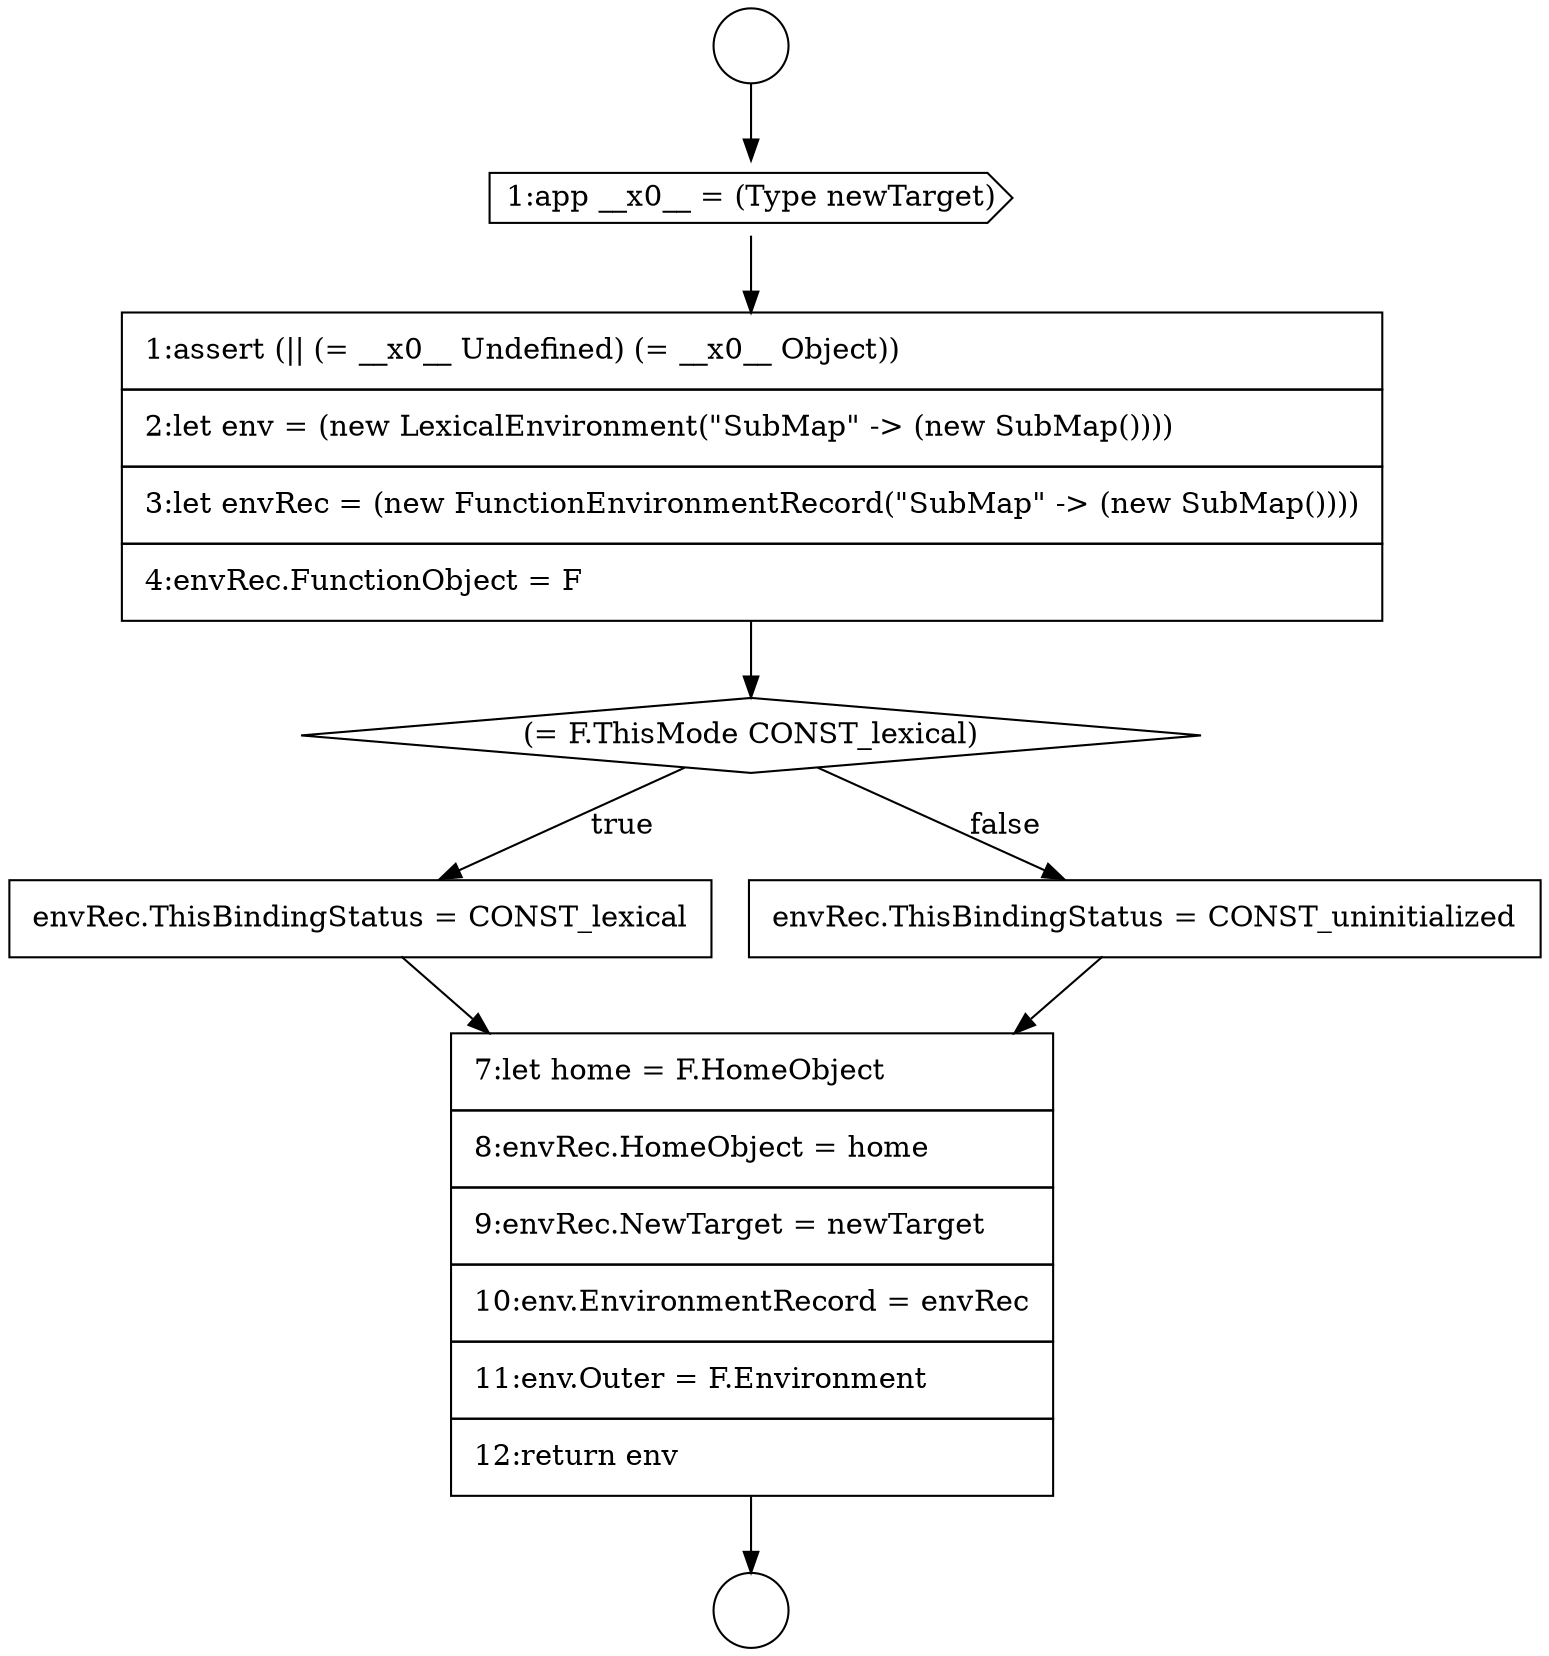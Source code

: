 digraph {
  node0 [shape=circle label=" " color="black" fillcolor="white" style=filled]
  node5 [shape=none, margin=0, label=<<font color="black">
    <table border="0" cellborder="1" cellspacing="0" cellpadding="10">
      <tr><td align="left">envRec.ThisBindingStatus = CONST_lexical</td></tr>
    </table>
  </font>> color="black" fillcolor="white" style=filled]
  node1 [shape=circle label=" " color="black" fillcolor="white" style=filled]
  node6 [shape=none, margin=0, label=<<font color="black">
    <table border="0" cellborder="1" cellspacing="0" cellpadding="10">
      <tr><td align="left">envRec.ThisBindingStatus = CONST_uninitialized</td></tr>
    </table>
  </font>> color="black" fillcolor="white" style=filled]
  node2 [shape=cds, label=<<font color="black">1:app __x0__ = (Type newTarget)</font>> color="black" fillcolor="white" style=filled]
  node7 [shape=none, margin=0, label=<<font color="black">
    <table border="0" cellborder="1" cellspacing="0" cellpadding="10">
      <tr><td align="left">7:let home = F.HomeObject</td></tr>
      <tr><td align="left">8:envRec.HomeObject = home</td></tr>
      <tr><td align="left">9:envRec.NewTarget = newTarget</td></tr>
      <tr><td align="left">10:env.EnvironmentRecord = envRec</td></tr>
      <tr><td align="left">11:env.Outer = F.Environment</td></tr>
      <tr><td align="left">12:return env</td></tr>
    </table>
  </font>> color="black" fillcolor="white" style=filled]
  node3 [shape=none, margin=0, label=<<font color="black">
    <table border="0" cellborder="1" cellspacing="0" cellpadding="10">
      <tr><td align="left">1:assert (|| (= __x0__ Undefined) (= __x0__ Object))</td></tr>
      <tr><td align="left">2:let env = (new LexicalEnvironment(&quot;SubMap&quot; -&gt; (new SubMap())))</td></tr>
      <tr><td align="left">3:let envRec = (new FunctionEnvironmentRecord(&quot;SubMap&quot; -&gt; (new SubMap())))</td></tr>
      <tr><td align="left">4:envRec.FunctionObject = F</td></tr>
    </table>
  </font>> color="black" fillcolor="white" style=filled]
  node4 [shape=diamond, label=<<font color="black">(= F.ThisMode CONST_lexical)</font>> color="black" fillcolor="white" style=filled]
  node3 -> node4 [ color="black"]
  node2 -> node3 [ color="black"]
  node0 -> node2 [ color="black"]
  node4 -> node5 [label=<<font color="black">true</font>> color="black"]
  node4 -> node6 [label=<<font color="black">false</font>> color="black"]
  node5 -> node7 [ color="black"]
  node7 -> node1 [ color="black"]
  node6 -> node7 [ color="black"]
}
